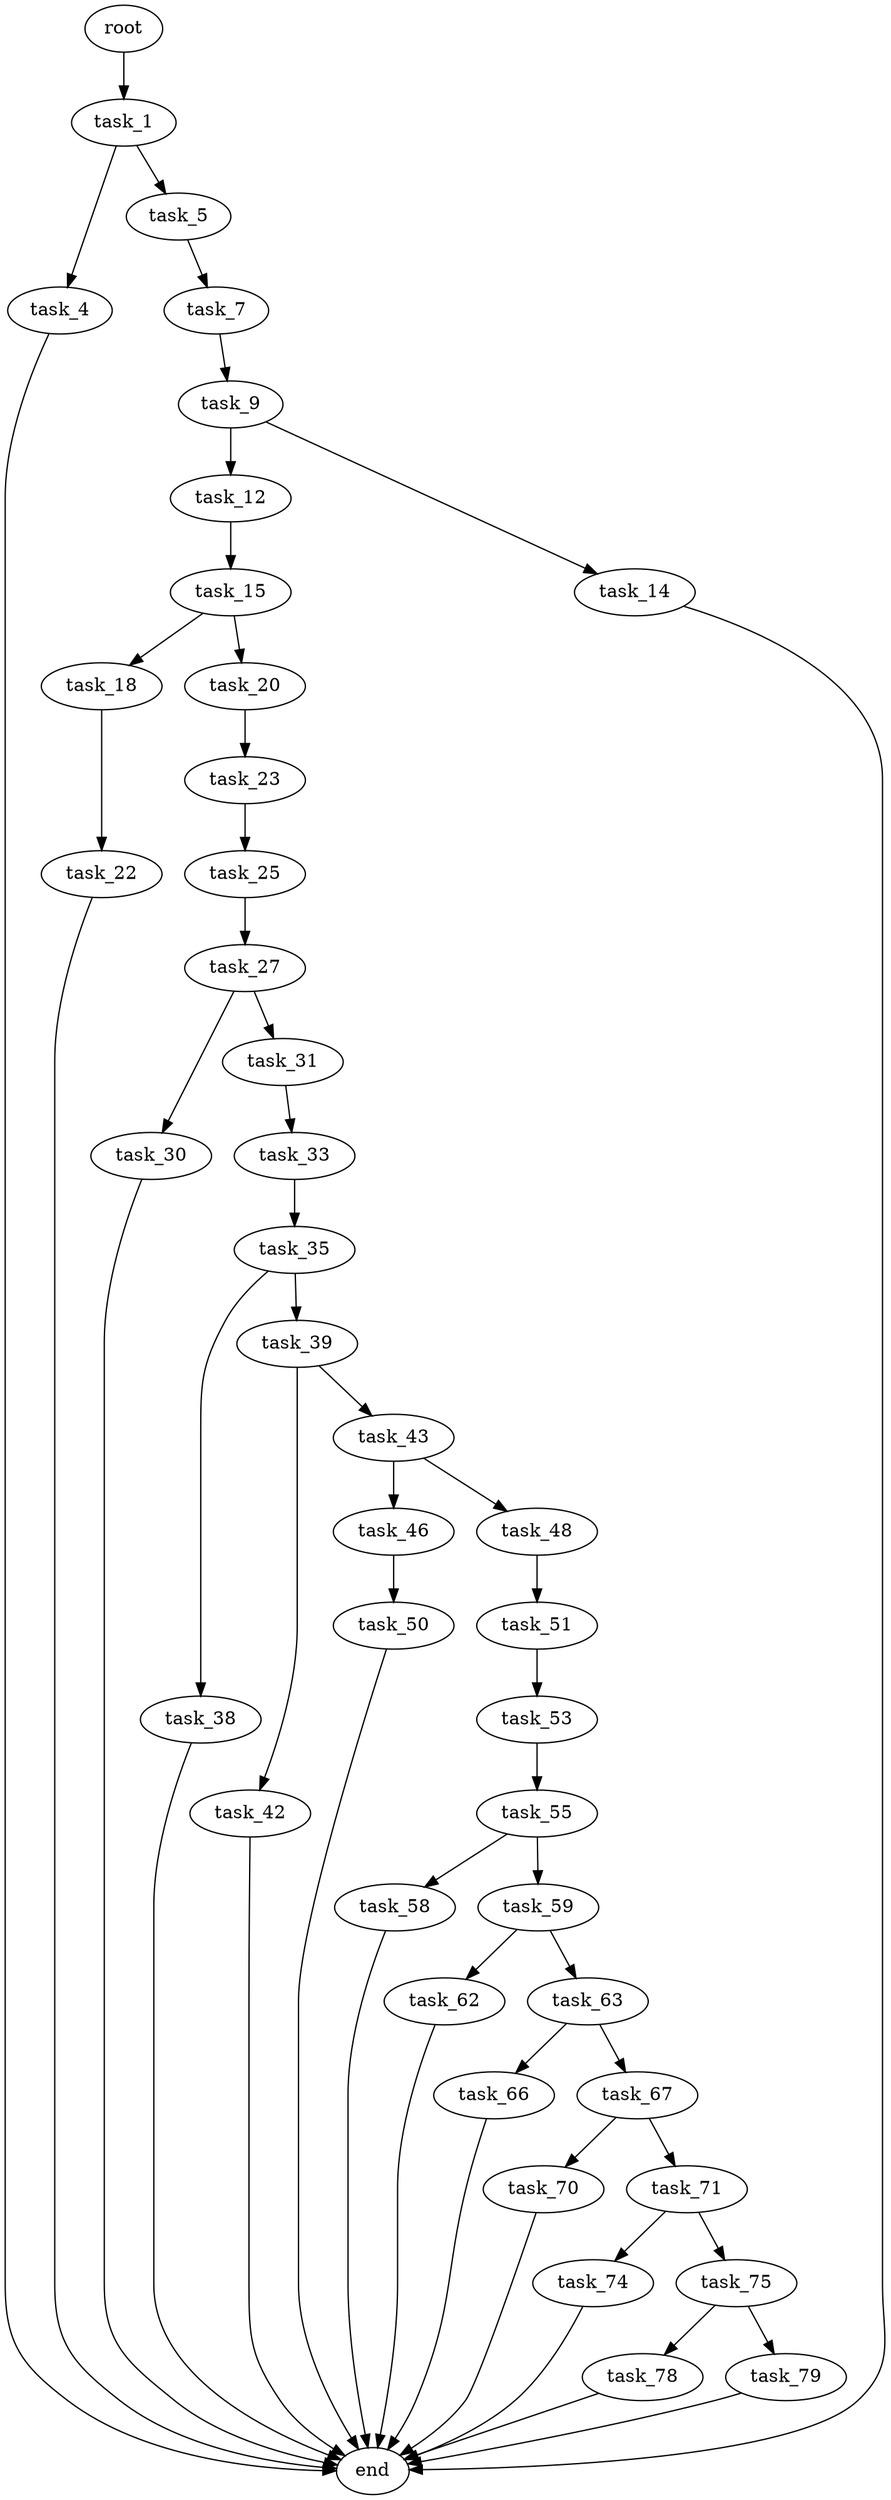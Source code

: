 digraph G {
  root [size="0.000000"];
  task_1 [size="157741343447.000000"];
  task_4 [size="368293445632.000000"];
  task_5 [size="912727752.000000"];
  end [size="0.000000"];
  task_7 [size="675034528500.000000"];
  task_9 [size="180766525824.000000"];
  task_12 [size="7070357334.000000"];
  task_14 [size="70709080512.000000"];
  task_15 [size="367877782338.000000"];
  task_18 [size="3794734230.000000"];
  task_20 [size="979410611055.000000"];
  task_22 [size="29282607807.000000"];
  task_23 [size="1014510945.000000"];
  task_25 [size="14978085898.000000"];
  task_27 [size="172689954688.000000"];
  task_30 [size="622897466.000000"];
  task_31 [size="742640065530.000000"];
  task_33 [size="23509800248.000000"];
  task_35 [size="782757789696.000000"];
  task_38 [size="9757230554.000000"];
  task_39 [size="134217728000.000000"];
  task_42 [size="28991029248.000000"];
  task_43 [size="549755813888.000000"];
  task_46 [size="111163586755.000000"];
  task_48 [size="68719476736.000000"];
  task_50 [size="49989856619.000000"];
  task_51 [size="368293445632.000000"];
  task_53 [size="290535336344.000000"];
  task_55 [size="111203299896.000000"];
  task_58 [size="985201888080.000000"];
  task_59 [size="782757789696.000000"];
  task_62 [size="274713732326.000000"];
  task_63 [size="1050726650441.000000"];
  task_66 [size="549755813888.000000"];
  task_67 [size="12529722061.000000"];
  task_70 [size="3037697634.000000"];
  task_71 [size="1073741824000.000000"];
  task_74 [size="8160476785.000000"];
  task_75 [size="368293445632.000000"];
  task_78 [size="71034766848.000000"];
  task_79 [size="28551434505.000000"];

  root -> task_1 [size="1.000000"];
  task_1 -> task_4 [size="301989888.000000"];
  task_1 -> task_5 [size="301989888.000000"];
  task_4 -> end [size="1.000000"];
  task_5 -> task_7 [size="75497472.000000"];
  task_7 -> task_9 [size="679477248.000000"];
  task_9 -> task_12 [size="134217728.000000"];
  task_9 -> task_14 [size="134217728.000000"];
  task_12 -> task_15 [size="134217728.000000"];
  task_14 -> end [size="1.000000"];
  task_15 -> task_18 [size="301989888.000000"];
  task_15 -> task_20 [size="301989888.000000"];
  task_18 -> task_22 [size="209715200.000000"];
  task_20 -> task_23 [size="838860800.000000"];
  task_22 -> end [size="1.000000"];
  task_23 -> task_25 [size="33554432.000000"];
  task_25 -> task_27 [size="411041792.000000"];
  task_27 -> task_30 [size="209715200.000000"];
  task_27 -> task_31 [size="209715200.000000"];
  task_30 -> end [size="1.000000"];
  task_31 -> task_33 [size="679477248.000000"];
  task_33 -> task_35 [size="536870912.000000"];
  task_35 -> task_38 [size="679477248.000000"];
  task_35 -> task_39 [size="679477248.000000"];
  task_38 -> end [size="1.000000"];
  task_39 -> task_42 [size="209715200.000000"];
  task_39 -> task_43 [size="209715200.000000"];
  task_42 -> end [size="1.000000"];
  task_43 -> task_46 [size="536870912.000000"];
  task_43 -> task_48 [size="536870912.000000"];
  task_46 -> task_50 [size="411041792.000000"];
  task_48 -> task_51 [size="134217728.000000"];
  task_50 -> end [size="1.000000"];
  task_51 -> task_53 [size="411041792.000000"];
  task_53 -> task_55 [size="411041792.000000"];
  task_55 -> task_58 [size="134217728.000000"];
  task_55 -> task_59 [size="134217728.000000"];
  task_58 -> end [size="1.000000"];
  task_59 -> task_62 [size="679477248.000000"];
  task_59 -> task_63 [size="679477248.000000"];
  task_62 -> end [size="1.000000"];
  task_63 -> task_66 [size="679477248.000000"];
  task_63 -> task_67 [size="679477248.000000"];
  task_66 -> end [size="1.000000"];
  task_67 -> task_70 [size="301989888.000000"];
  task_67 -> task_71 [size="301989888.000000"];
  task_70 -> end [size="1.000000"];
  task_71 -> task_74 [size="838860800.000000"];
  task_71 -> task_75 [size="838860800.000000"];
  task_74 -> end [size="1.000000"];
  task_75 -> task_78 [size="411041792.000000"];
  task_75 -> task_79 [size="411041792.000000"];
  task_78 -> end [size="1.000000"];
  task_79 -> end [size="1.000000"];
}
